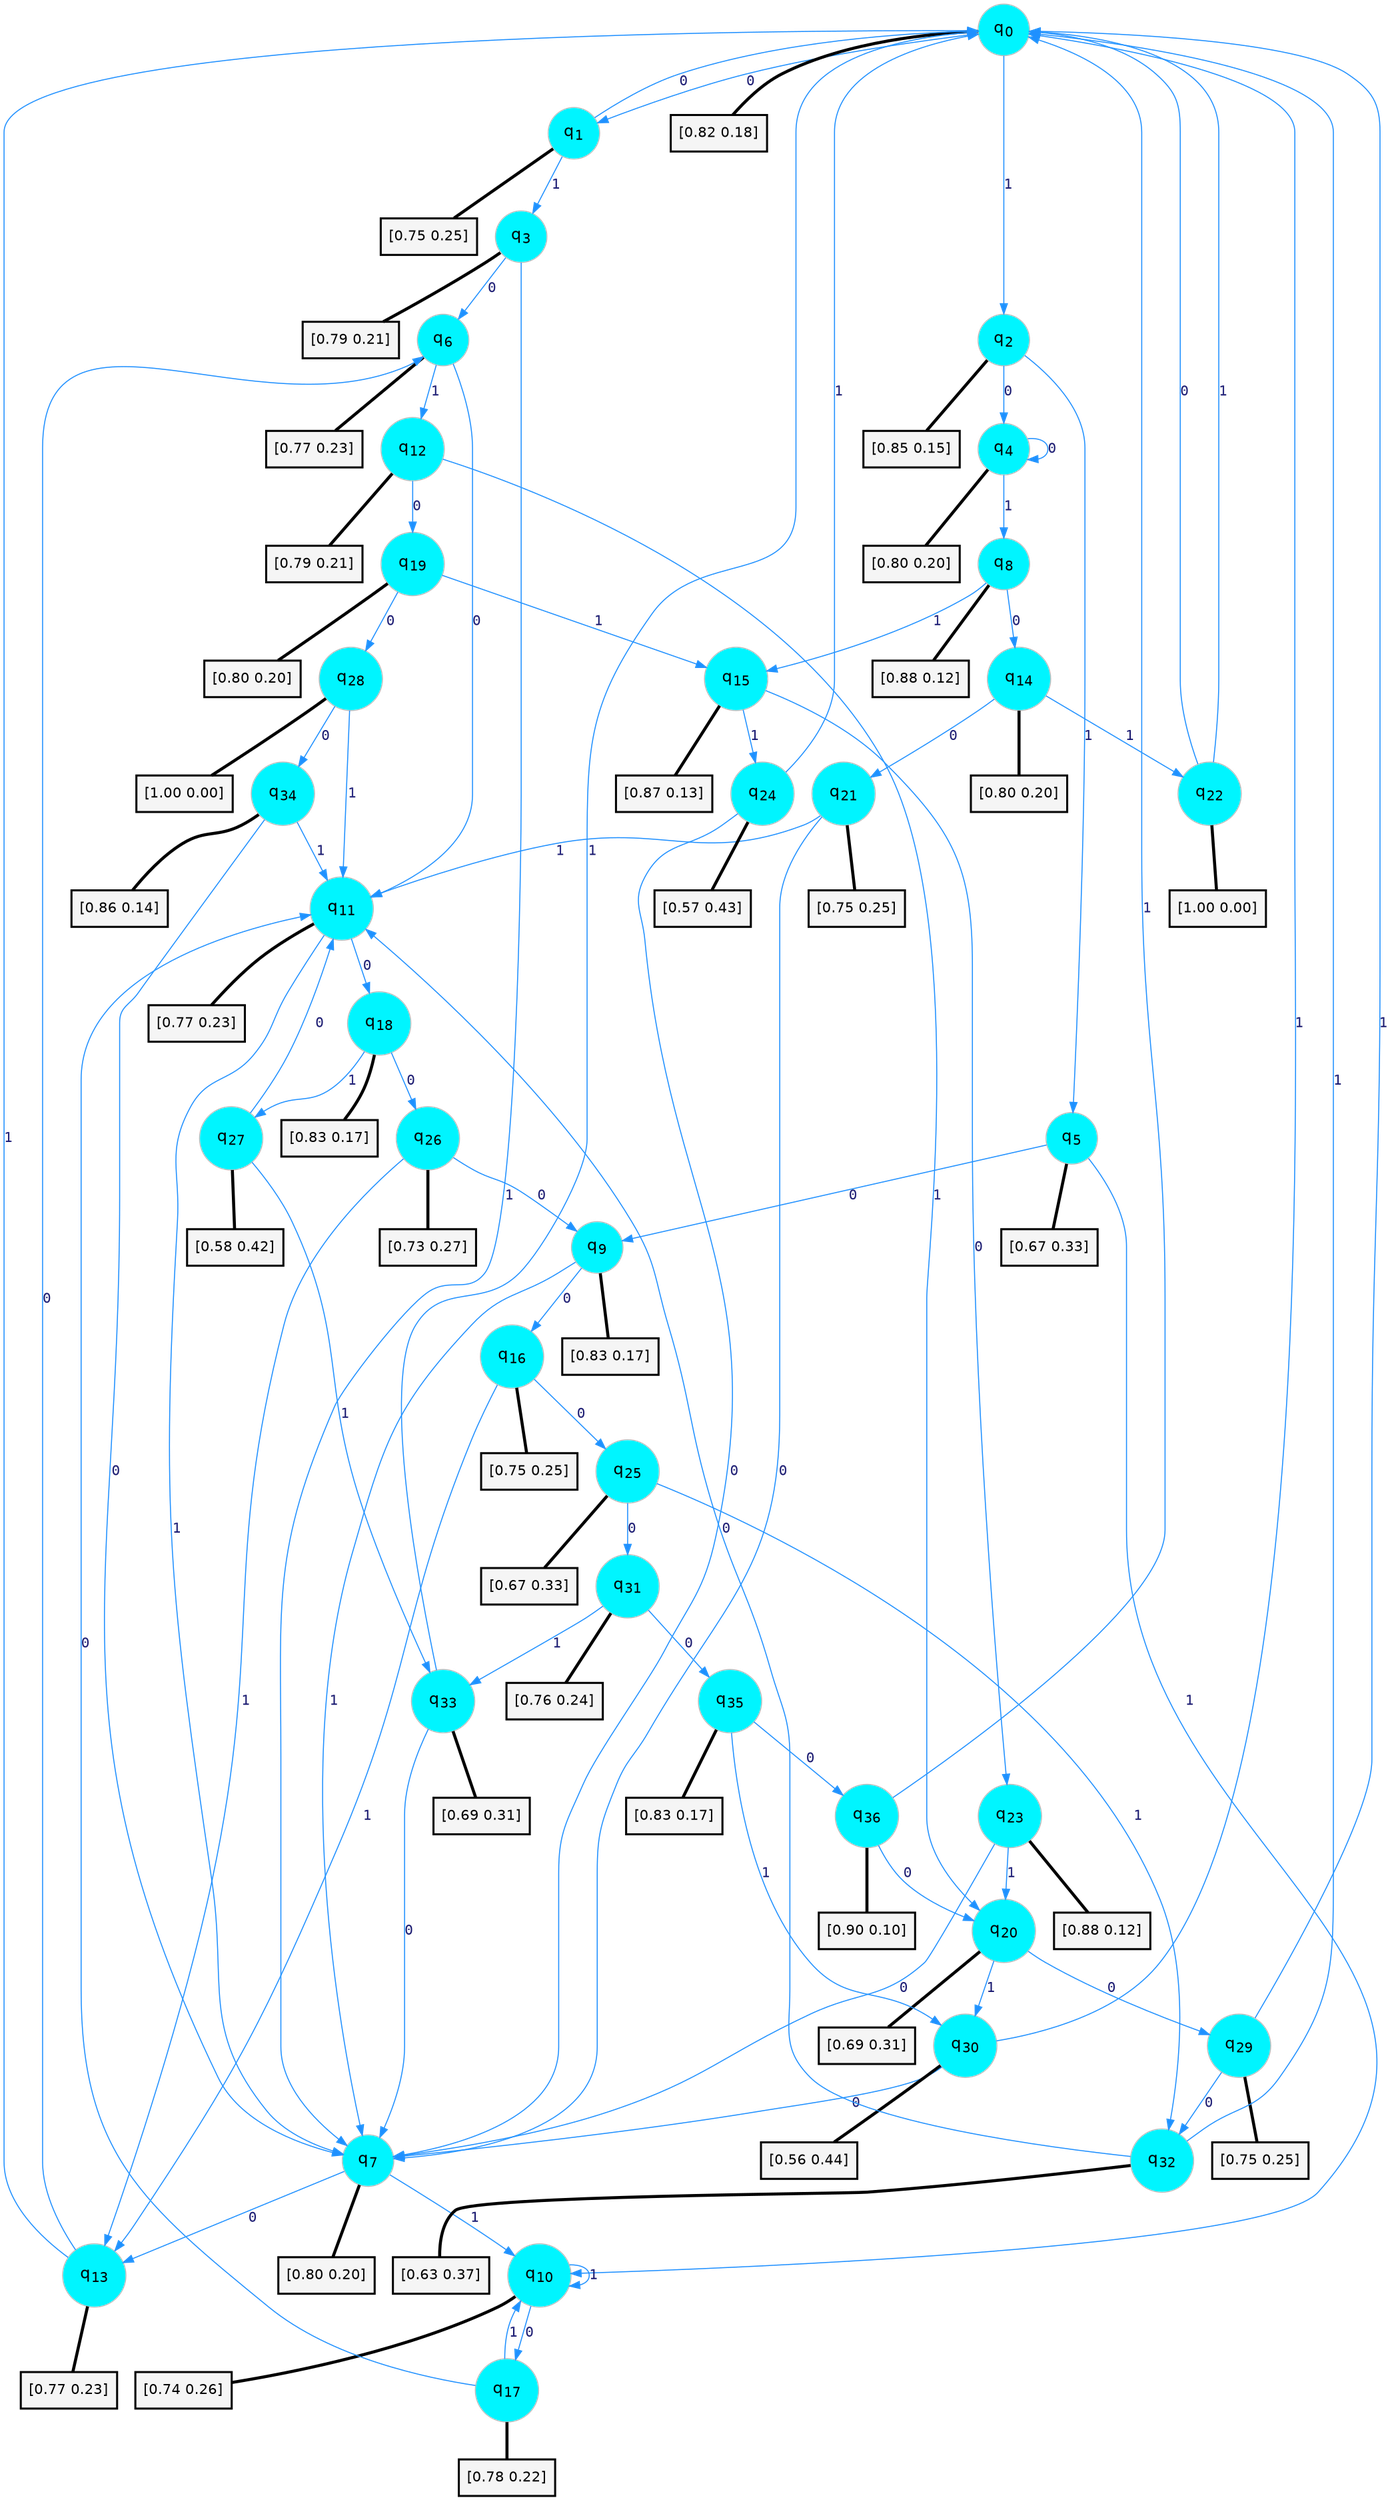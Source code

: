 digraph G {
graph [
bgcolor=transparent, dpi=300, rankdir=TD, size="40,25"];
node [
color=gray, fillcolor=turquoise1, fontcolor=black, fontname=Helvetica, fontsize=16, fontweight=bold, shape=circle, style=filled];
edge [
arrowsize=1, color=dodgerblue1, fontcolor=midnightblue, fontname=courier, fontweight=bold, penwidth=1, style=solid, weight=20];
0[label=<q<SUB>0</SUB>>];
1[label=<q<SUB>1</SUB>>];
2[label=<q<SUB>2</SUB>>];
3[label=<q<SUB>3</SUB>>];
4[label=<q<SUB>4</SUB>>];
5[label=<q<SUB>5</SUB>>];
6[label=<q<SUB>6</SUB>>];
7[label=<q<SUB>7</SUB>>];
8[label=<q<SUB>8</SUB>>];
9[label=<q<SUB>9</SUB>>];
10[label=<q<SUB>10</SUB>>];
11[label=<q<SUB>11</SUB>>];
12[label=<q<SUB>12</SUB>>];
13[label=<q<SUB>13</SUB>>];
14[label=<q<SUB>14</SUB>>];
15[label=<q<SUB>15</SUB>>];
16[label=<q<SUB>16</SUB>>];
17[label=<q<SUB>17</SUB>>];
18[label=<q<SUB>18</SUB>>];
19[label=<q<SUB>19</SUB>>];
20[label=<q<SUB>20</SUB>>];
21[label=<q<SUB>21</SUB>>];
22[label=<q<SUB>22</SUB>>];
23[label=<q<SUB>23</SUB>>];
24[label=<q<SUB>24</SUB>>];
25[label=<q<SUB>25</SUB>>];
26[label=<q<SUB>26</SUB>>];
27[label=<q<SUB>27</SUB>>];
28[label=<q<SUB>28</SUB>>];
29[label=<q<SUB>29</SUB>>];
30[label=<q<SUB>30</SUB>>];
31[label=<q<SUB>31</SUB>>];
32[label=<q<SUB>32</SUB>>];
33[label=<q<SUB>33</SUB>>];
34[label=<q<SUB>34</SUB>>];
35[label=<q<SUB>35</SUB>>];
36[label=<q<SUB>36</SUB>>];
37[label="[0.82 0.18]", shape=box,fontcolor=black, fontname=Helvetica, fontsize=14, penwidth=2, fillcolor=whitesmoke,color=black];
38[label="[0.75 0.25]", shape=box,fontcolor=black, fontname=Helvetica, fontsize=14, penwidth=2, fillcolor=whitesmoke,color=black];
39[label="[0.85 0.15]", shape=box,fontcolor=black, fontname=Helvetica, fontsize=14, penwidth=2, fillcolor=whitesmoke,color=black];
40[label="[0.79 0.21]", shape=box,fontcolor=black, fontname=Helvetica, fontsize=14, penwidth=2, fillcolor=whitesmoke,color=black];
41[label="[0.80 0.20]", shape=box,fontcolor=black, fontname=Helvetica, fontsize=14, penwidth=2, fillcolor=whitesmoke,color=black];
42[label="[0.67 0.33]", shape=box,fontcolor=black, fontname=Helvetica, fontsize=14, penwidth=2, fillcolor=whitesmoke,color=black];
43[label="[0.77 0.23]", shape=box,fontcolor=black, fontname=Helvetica, fontsize=14, penwidth=2, fillcolor=whitesmoke,color=black];
44[label="[0.80 0.20]", shape=box,fontcolor=black, fontname=Helvetica, fontsize=14, penwidth=2, fillcolor=whitesmoke,color=black];
45[label="[0.88 0.12]", shape=box,fontcolor=black, fontname=Helvetica, fontsize=14, penwidth=2, fillcolor=whitesmoke,color=black];
46[label="[0.83 0.17]", shape=box,fontcolor=black, fontname=Helvetica, fontsize=14, penwidth=2, fillcolor=whitesmoke,color=black];
47[label="[0.74 0.26]", shape=box,fontcolor=black, fontname=Helvetica, fontsize=14, penwidth=2, fillcolor=whitesmoke,color=black];
48[label="[0.77 0.23]", shape=box,fontcolor=black, fontname=Helvetica, fontsize=14, penwidth=2, fillcolor=whitesmoke,color=black];
49[label="[0.79 0.21]", shape=box,fontcolor=black, fontname=Helvetica, fontsize=14, penwidth=2, fillcolor=whitesmoke,color=black];
50[label="[0.77 0.23]", shape=box,fontcolor=black, fontname=Helvetica, fontsize=14, penwidth=2, fillcolor=whitesmoke,color=black];
51[label="[0.80 0.20]", shape=box,fontcolor=black, fontname=Helvetica, fontsize=14, penwidth=2, fillcolor=whitesmoke,color=black];
52[label="[0.87 0.13]", shape=box,fontcolor=black, fontname=Helvetica, fontsize=14, penwidth=2, fillcolor=whitesmoke,color=black];
53[label="[0.75 0.25]", shape=box,fontcolor=black, fontname=Helvetica, fontsize=14, penwidth=2, fillcolor=whitesmoke,color=black];
54[label="[0.78 0.22]", shape=box,fontcolor=black, fontname=Helvetica, fontsize=14, penwidth=2, fillcolor=whitesmoke,color=black];
55[label="[0.83 0.17]", shape=box,fontcolor=black, fontname=Helvetica, fontsize=14, penwidth=2, fillcolor=whitesmoke,color=black];
56[label="[0.80 0.20]", shape=box,fontcolor=black, fontname=Helvetica, fontsize=14, penwidth=2, fillcolor=whitesmoke,color=black];
57[label="[0.69 0.31]", shape=box,fontcolor=black, fontname=Helvetica, fontsize=14, penwidth=2, fillcolor=whitesmoke,color=black];
58[label="[0.75 0.25]", shape=box,fontcolor=black, fontname=Helvetica, fontsize=14, penwidth=2, fillcolor=whitesmoke,color=black];
59[label="[1.00 0.00]", shape=box,fontcolor=black, fontname=Helvetica, fontsize=14, penwidth=2, fillcolor=whitesmoke,color=black];
60[label="[0.88 0.12]", shape=box,fontcolor=black, fontname=Helvetica, fontsize=14, penwidth=2, fillcolor=whitesmoke,color=black];
61[label="[0.57 0.43]", shape=box,fontcolor=black, fontname=Helvetica, fontsize=14, penwidth=2, fillcolor=whitesmoke,color=black];
62[label="[0.67 0.33]", shape=box,fontcolor=black, fontname=Helvetica, fontsize=14, penwidth=2, fillcolor=whitesmoke,color=black];
63[label="[0.73 0.27]", shape=box,fontcolor=black, fontname=Helvetica, fontsize=14, penwidth=2, fillcolor=whitesmoke,color=black];
64[label="[0.58 0.42]", shape=box,fontcolor=black, fontname=Helvetica, fontsize=14, penwidth=2, fillcolor=whitesmoke,color=black];
65[label="[1.00 0.00]", shape=box,fontcolor=black, fontname=Helvetica, fontsize=14, penwidth=2, fillcolor=whitesmoke,color=black];
66[label="[0.75 0.25]", shape=box,fontcolor=black, fontname=Helvetica, fontsize=14, penwidth=2, fillcolor=whitesmoke,color=black];
67[label="[0.56 0.44]", shape=box,fontcolor=black, fontname=Helvetica, fontsize=14, penwidth=2, fillcolor=whitesmoke,color=black];
68[label="[0.76 0.24]", shape=box,fontcolor=black, fontname=Helvetica, fontsize=14, penwidth=2, fillcolor=whitesmoke,color=black];
69[label="[0.63 0.37]", shape=box,fontcolor=black, fontname=Helvetica, fontsize=14, penwidth=2, fillcolor=whitesmoke,color=black];
70[label="[0.69 0.31]", shape=box,fontcolor=black, fontname=Helvetica, fontsize=14, penwidth=2, fillcolor=whitesmoke,color=black];
71[label="[0.86 0.14]", shape=box,fontcolor=black, fontname=Helvetica, fontsize=14, penwidth=2, fillcolor=whitesmoke,color=black];
72[label="[0.83 0.17]", shape=box,fontcolor=black, fontname=Helvetica, fontsize=14, penwidth=2, fillcolor=whitesmoke,color=black];
73[label="[0.90 0.10]", shape=box,fontcolor=black, fontname=Helvetica, fontsize=14, penwidth=2, fillcolor=whitesmoke,color=black];
0->1 [label=0];
0->2 [label=1];
0->37 [arrowhead=none, penwidth=3,color=black];
1->0 [label=0];
1->3 [label=1];
1->38 [arrowhead=none, penwidth=3,color=black];
2->4 [label=0];
2->5 [label=1];
2->39 [arrowhead=none, penwidth=3,color=black];
3->6 [label=0];
3->7 [label=1];
3->40 [arrowhead=none, penwidth=3,color=black];
4->4 [label=0];
4->8 [label=1];
4->41 [arrowhead=none, penwidth=3,color=black];
5->9 [label=0];
5->10 [label=1];
5->42 [arrowhead=none, penwidth=3,color=black];
6->11 [label=0];
6->12 [label=1];
6->43 [arrowhead=none, penwidth=3,color=black];
7->13 [label=0];
7->10 [label=1];
7->44 [arrowhead=none, penwidth=3,color=black];
8->14 [label=0];
8->15 [label=1];
8->45 [arrowhead=none, penwidth=3,color=black];
9->16 [label=0];
9->7 [label=1];
9->46 [arrowhead=none, penwidth=3,color=black];
10->17 [label=0];
10->10 [label=1];
10->47 [arrowhead=none, penwidth=3,color=black];
11->18 [label=0];
11->7 [label=1];
11->48 [arrowhead=none, penwidth=3,color=black];
12->19 [label=0];
12->20 [label=1];
12->49 [arrowhead=none, penwidth=3,color=black];
13->6 [label=0];
13->0 [label=1];
13->50 [arrowhead=none, penwidth=3,color=black];
14->21 [label=0];
14->22 [label=1];
14->51 [arrowhead=none, penwidth=3,color=black];
15->23 [label=0];
15->24 [label=1];
15->52 [arrowhead=none, penwidth=3,color=black];
16->25 [label=0];
16->13 [label=1];
16->53 [arrowhead=none, penwidth=3,color=black];
17->11 [label=0];
17->10 [label=1];
17->54 [arrowhead=none, penwidth=3,color=black];
18->26 [label=0];
18->27 [label=1];
18->55 [arrowhead=none, penwidth=3,color=black];
19->28 [label=0];
19->15 [label=1];
19->56 [arrowhead=none, penwidth=3,color=black];
20->29 [label=0];
20->30 [label=1];
20->57 [arrowhead=none, penwidth=3,color=black];
21->7 [label=0];
21->11 [label=1];
21->58 [arrowhead=none, penwidth=3,color=black];
22->0 [label=0];
22->0 [label=1];
22->59 [arrowhead=none, penwidth=3,color=black];
23->7 [label=0];
23->20 [label=1];
23->60 [arrowhead=none, penwidth=3,color=black];
24->7 [label=0];
24->0 [label=1];
24->61 [arrowhead=none, penwidth=3,color=black];
25->31 [label=0];
25->32 [label=1];
25->62 [arrowhead=none, penwidth=3,color=black];
26->9 [label=0];
26->13 [label=1];
26->63 [arrowhead=none, penwidth=3,color=black];
27->11 [label=0];
27->33 [label=1];
27->64 [arrowhead=none, penwidth=3,color=black];
28->34 [label=0];
28->11 [label=1];
28->65 [arrowhead=none, penwidth=3,color=black];
29->32 [label=0];
29->0 [label=1];
29->66 [arrowhead=none, penwidth=3,color=black];
30->7 [label=0];
30->0 [label=1];
30->67 [arrowhead=none, penwidth=3,color=black];
31->35 [label=0];
31->33 [label=1];
31->68 [arrowhead=none, penwidth=3,color=black];
32->11 [label=0];
32->0 [label=1];
32->69 [arrowhead=none, penwidth=3,color=black];
33->7 [label=0];
33->0 [label=1];
33->70 [arrowhead=none, penwidth=3,color=black];
34->7 [label=0];
34->11 [label=1];
34->71 [arrowhead=none, penwidth=3,color=black];
35->36 [label=0];
35->30 [label=1];
35->72 [arrowhead=none, penwidth=3,color=black];
36->20 [label=0];
36->0 [label=1];
36->73 [arrowhead=none, penwidth=3,color=black];
}

